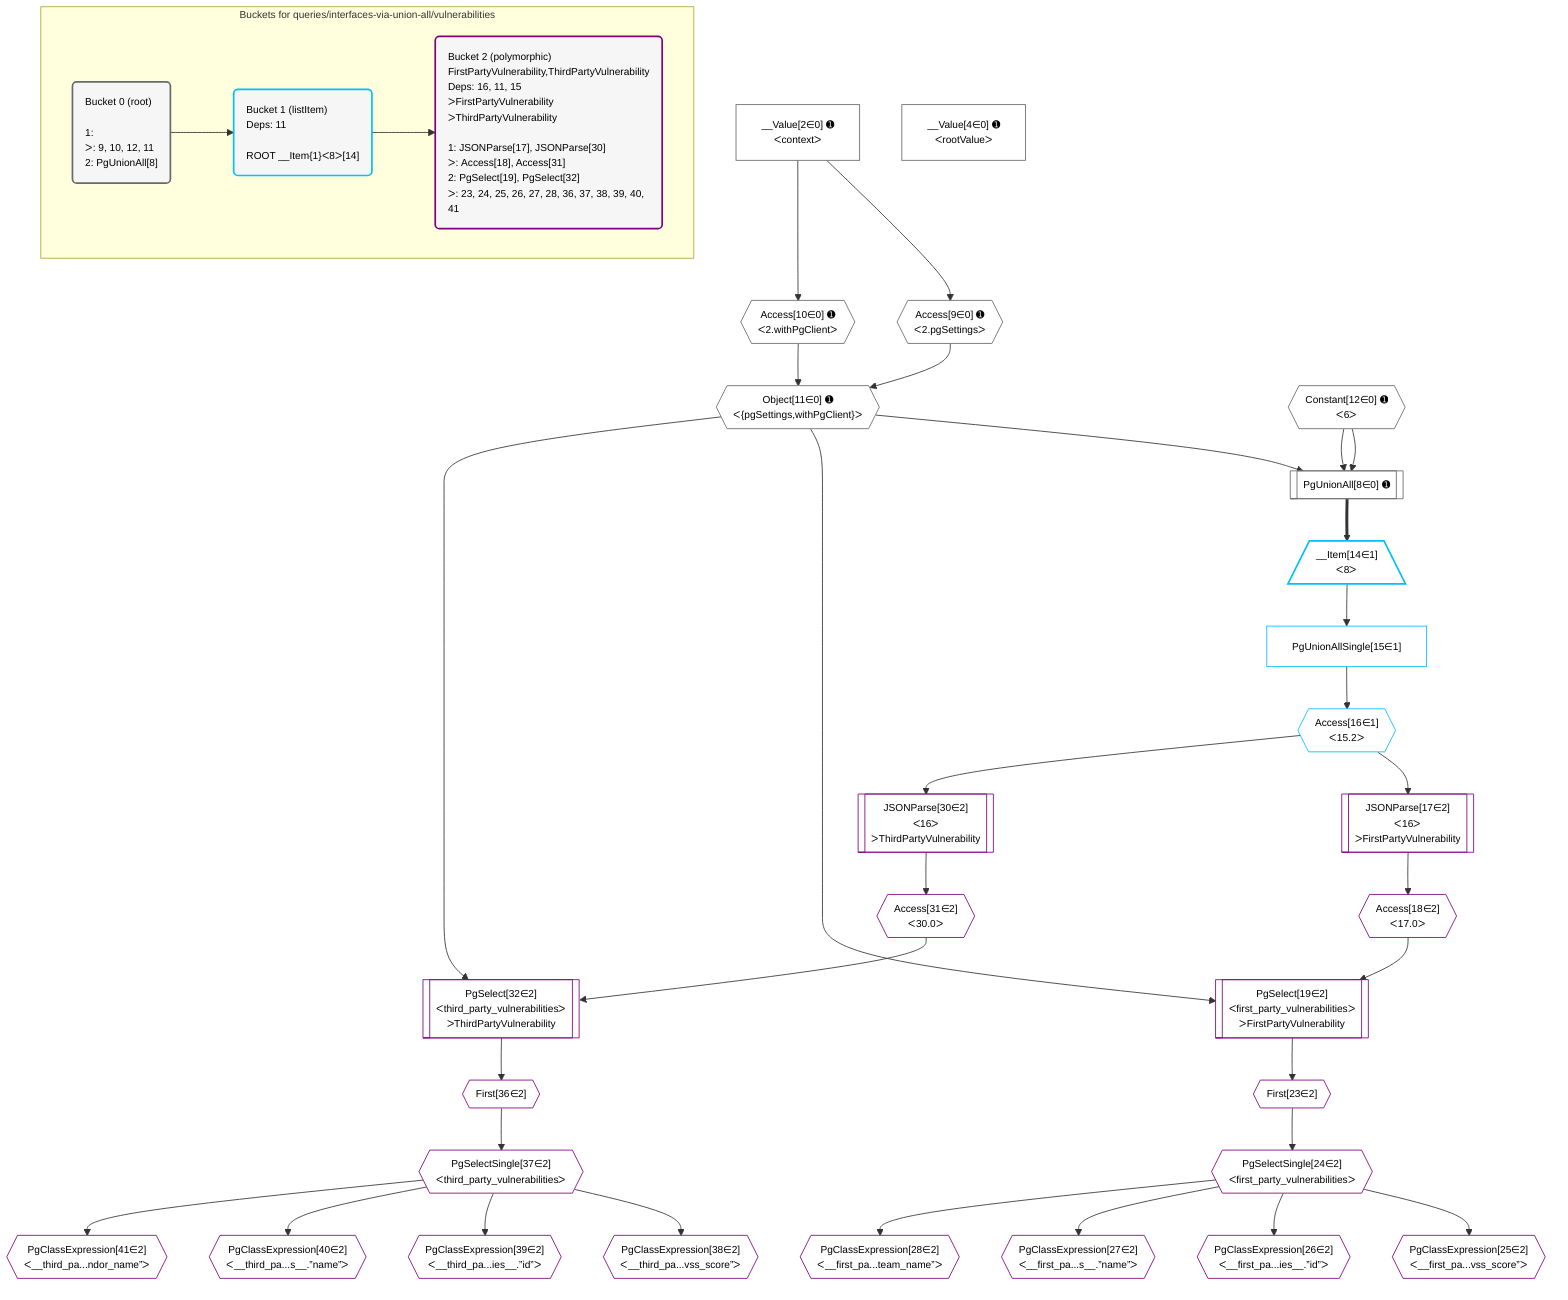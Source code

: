 %%{init: {'themeVariables': { 'fontSize': '12px'}}}%%
graph TD
    classDef path fill:#eee,stroke:#000,color:#000
    classDef plan fill:#fff,stroke-width:1px,color:#000
    classDef itemplan fill:#fff,stroke-width:2px,color:#000
    classDef unbatchedplan fill:#dff,stroke-width:1px,color:#000
    classDef sideeffectplan fill:#fcc,stroke-width:2px,color:#000
    classDef bucket fill:#f6f6f6,color:#000,stroke-width:2px,text-align:left


    %% plan dependencies
    PgUnionAll8[["PgUnionAll[8∈0] ➊"]]:::plan
    Object11{{"Object[11∈0] ➊<br />ᐸ{pgSettings,withPgClient}ᐳ"}}:::plan
    Constant12{{"Constant[12∈0] ➊<br />ᐸ6ᐳ"}}:::plan
    Object11 & Constant12 & Constant12 --> PgUnionAll8
    Access9{{"Access[9∈0] ➊<br />ᐸ2.pgSettingsᐳ"}}:::plan
    Access10{{"Access[10∈0] ➊<br />ᐸ2.withPgClientᐳ"}}:::plan
    Access9 & Access10 --> Object11
    __Value2["__Value[2∈0] ➊<br />ᐸcontextᐳ"]:::plan
    __Value2 --> Access9
    __Value2 --> Access10
    __Value4["__Value[4∈0] ➊<br />ᐸrootValueᐳ"]:::plan
    __Item14[/"__Item[14∈1]<br />ᐸ8ᐳ"\]:::itemplan
    PgUnionAll8 ==> __Item14
    PgUnionAllSingle15["PgUnionAllSingle[15∈1]"]:::plan
    __Item14 --> PgUnionAllSingle15
    Access16{{"Access[16∈1]<br />ᐸ15.2ᐳ"}}:::plan
    PgUnionAllSingle15 --> Access16
    PgSelect19[["PgSelect[19∈2]<br />ᐸfirst_party_vulnerabilitiesᐳ<br />ᐳFirstPartyVulnerability"]]:::plan
    Access18{{"Access[18∈2]<br />ᐸ17.0ᐳ"}}:::plan
    Object11 & Access18 --> PgSelect19
    PgSelect32[["PgSelect[32∈2]<br />ᐸthird_party_vulnerabilitiesᐳ<br />ᐳThirdPartyVulnerability"]]:::plan
    Access31{{"Access[31∈2]<br />ᐸ30.0ᐳ"}}:::plan
    Object11 & Access31 --> PgSelect32
    JSONParse17[["JSONParse[17∈2]<br />ᐸ16ᐳ<br />ᐳFirstPartyVulnerability"]]:::plan
    Access16 --> JSONParse17
    JSONParse17 --> Access18
    First23{{"First[23∈2]"}}:::plan
    PgSelect19 --> First23
    PgSelectSingle24{{"PgSelectSingle[24∈2]<br />ᐸfirst_party_vulnerabilitiesᐳ"}}:::plan
    First23 --> PgSelectSingle24
    PgClassExpression25{{"PgClassExpression[25∈2]<br />ᐸ__first_pa...vss_score”ᐳ"}}:::plan
    PgSelectSingle24 --> PgClassExpression25
    PgClassExpression26{{"PgClassExpression[26∈2]<br />ᐸ__first_pa...ies__.”id”ᐳ"}}:::plan
    PgSelectSingle24 --> PgClassExpression26
    PgClassExpression27{{"PgClassExpression[27∈2]<br />ᐸ__first_pa...s__.”name”ᐳ"}}:::plan
    PgSelectSingle24 --> PgClassExpression27
    PgClassExpression28{{"PgClassExpression[28∈2]<br />ᐸ__first_pa...team_name”ᐳ"}}:::plan
    PgSelectSingle24 --> PgClassExpression28
    JSONParse30[["JSONParse[30∈2]<br />ᐸ16ᐳ<br />ᐳThirdPartyVulnerability"]]:::plan
    Access16 --> JSONParse30
    JSONParse30 --> Access31
    First36{{"First[36∈2]"}}:::plan
    PgSelect32 --> First36
    PgSelectSingle37{{"PgSelectSingle[37∈2]<br />ᐸthird_party_vulnerabilitiesᐳ"}}:::plan
    First36 --> PgSelectSingle37
    PgClassExpression38{{"PgClassExpression[38∈2]<br />ᐸ__third_pa...vss_score”ᐳ"}}:::plan
    PgSelectSingle37 --> PgClassExpression38
    PgClassExpression39{{"PgClassExpression[39∈2]<br />ᐸ__third_pa...ies__.”id”ᐳ"}}:::plan
    PgSelectSingle37 --> PgClassExpression39
    PgClassExpression40{{"PgClassExpression[40∈2]<br />ᐸ__third_pa...s__.”name”ᐳ"}}:::plan
    PgSelectSingle37 --> PgClassExpression40
    PgClassExpression41{{"PgClassExpression[41∈2]<br />ᐸ__third_pa...ndor_name”ᐳ"}}:::plan
    PgSelectSingle37 --> PgClassExpression41

    %% define steps

    subgraph "Buckets for queries/interfaces-via-union-all/vulnerabilities"
    Bucket0("Bucket 0 (root)<br /><br />1: <br />ᐳ: 9, 10, 12, 11<br />2: PgUnionAll[8]"):::bucket
    classDef bucket0 stroke:#696969
    class Bucket0,__Value2,__Value4,PgUnionAll8,Access9,Access10,Object11,Constant12 bucket0
    Bucket1("Bucket 1 (listItem)<br />Deps: 11<br /><br />ROOT __Item{1}ᐸ8ᐳ[14]"):::bucket
    classDef bucket1 stroke:#00bfff
    class Bucket1,__Item14,PgUnionAllSingle15,Access16 bucket1
    Bucket2("Bucket 2 (polymorphic)<br />FirstPartyVulnerability,ThirdPartyVulnerability<br />Deps: 16, 11, 15<br />ᐳFirstPartyVulnerability<br />ᐳThirdPartyVulnerability<br /><br />1: JSONParse[17], JSONParse[30]<br />ᐳ: Access[18], Access[31]<br />2: PgSelect[19], PgSelect[32]<br />ᐳ: 23, 24, 25, 26, 27, 28, 36, 37, 38, 39, 40, 41"):::bucket
    classDef bucket2 stroke:#7f007f
    class Bucket2,JSONParse17,Access18,PgSelect19,First23,PgSelectSingle24,PgClassExpression25,PgClassExpression26,PgClassExpression27,PgClassExpression28,JSONParse30,Access31,PgSelect32,First36,PgSelectSingle37,PgClassExpression38,PgClassExpression39,PgClassExpression40,PgClassExpression41 bucket2
    Bucket0 --> Bucket1
    Bucket1 --> Bucket2
    end